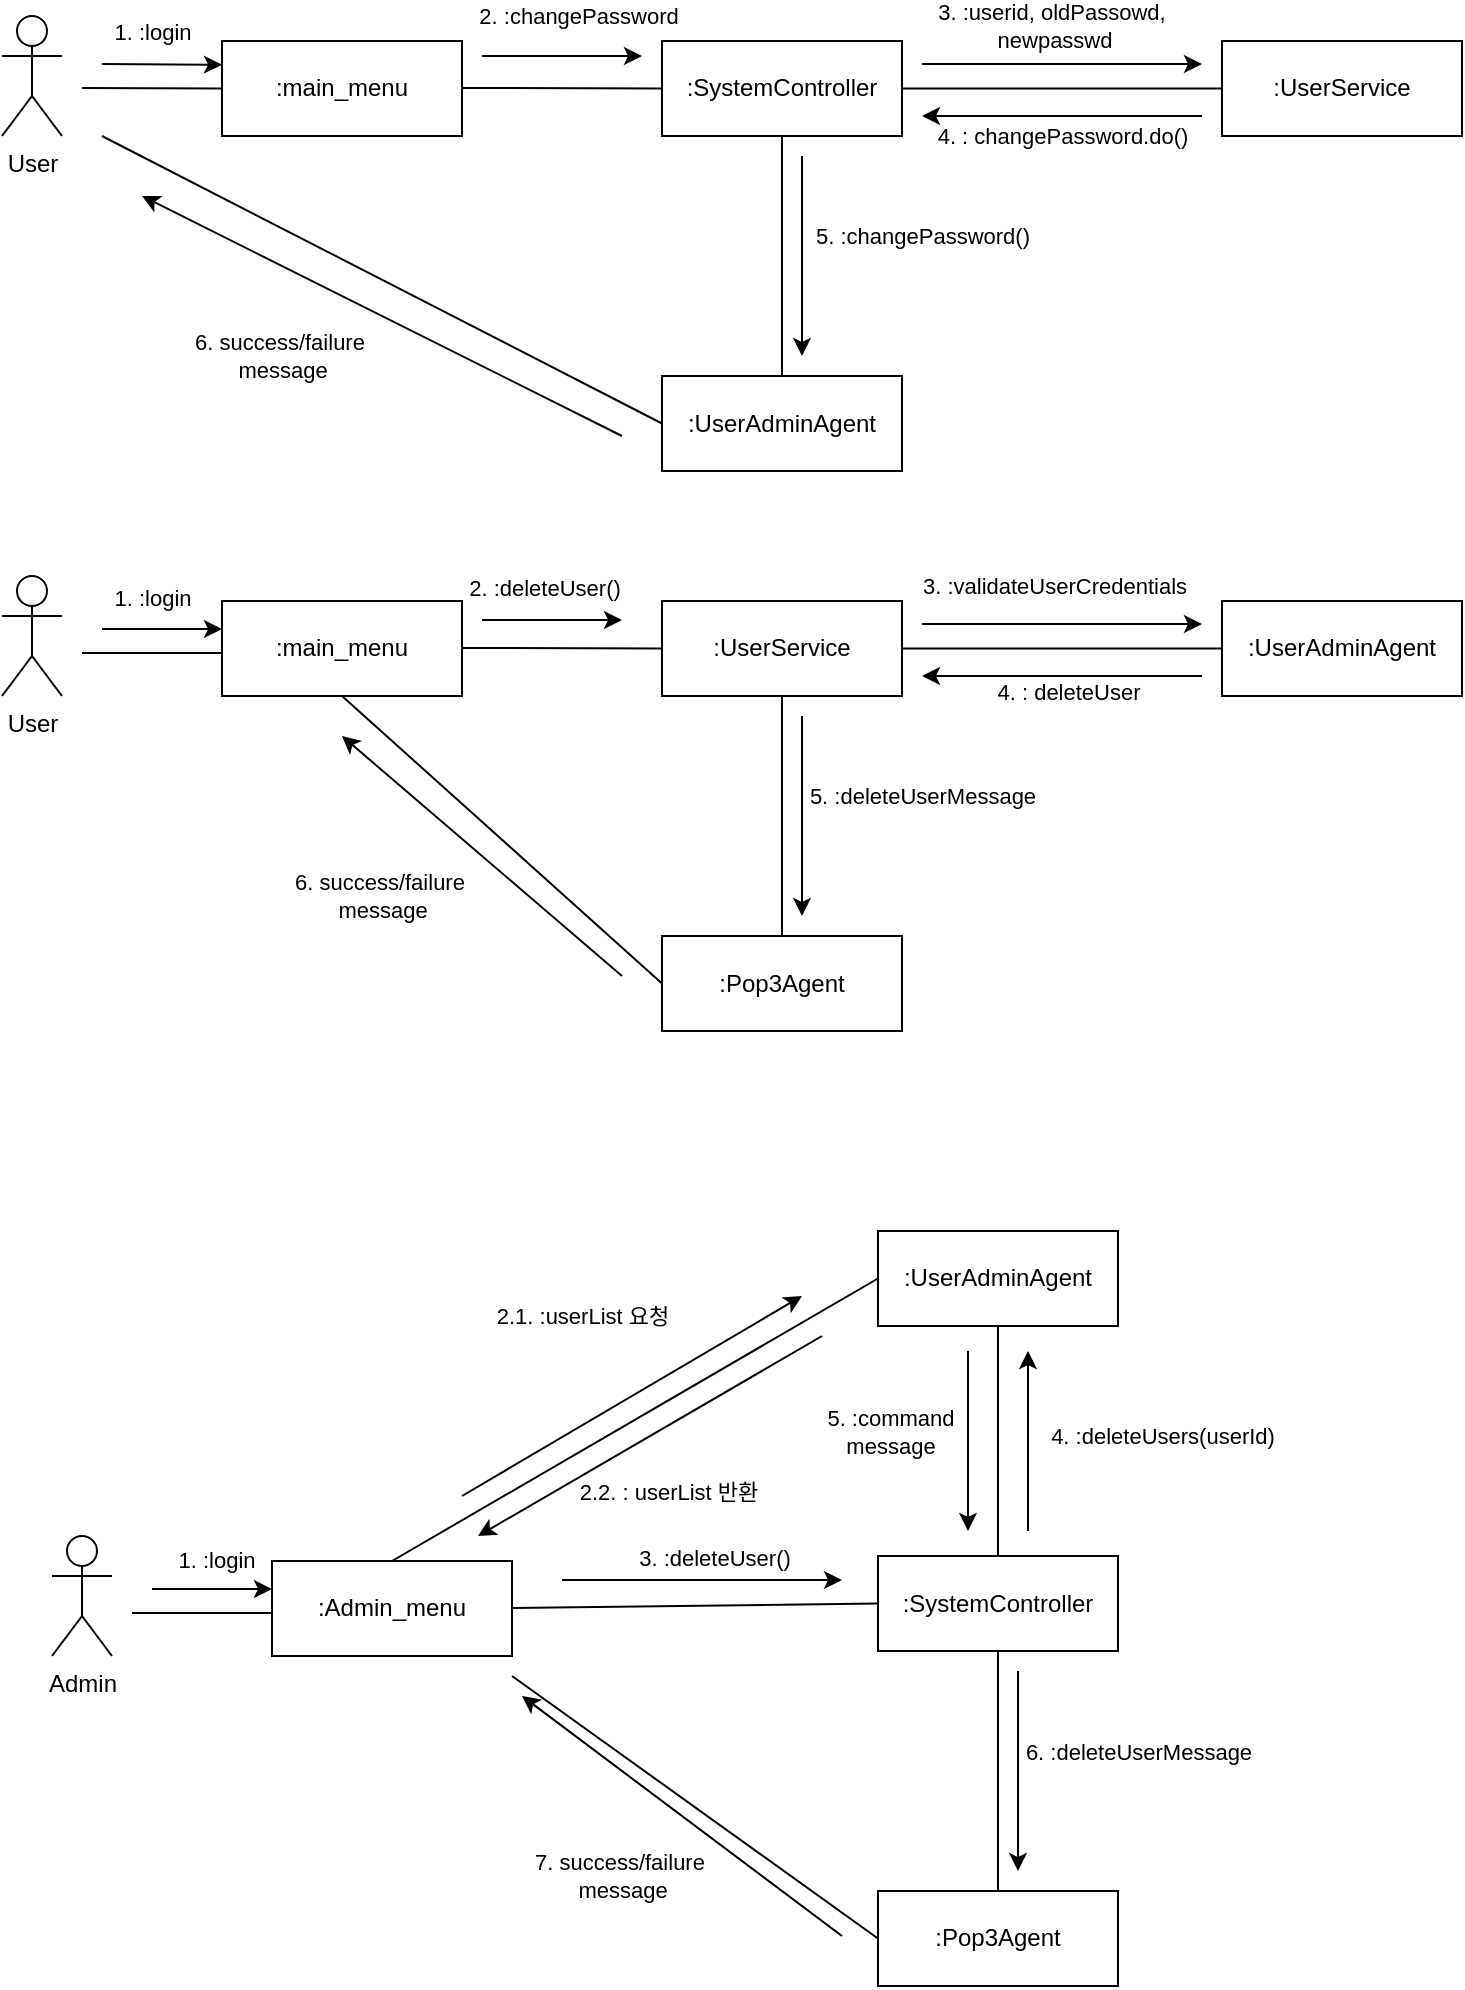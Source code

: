 <mxfile version="24.4.9" type="device">
  <diagram name="페이지-1" id="GOKYiGsd9wG0lEQrej96">
    <mxGraphModel dx="2356" dy="1139" grid="1" gridSize="10" guides="1" tooltips="1" connect="1" arrows="1" fold="1" page="1" pageScale="1" pageWidth="827" pageHeight="1169" math="0" shadow="0">
      <root>
        <mxCell id="0" />
        <mxCell id="1" parent="0" />
        <mxCell id="EM3pImqpIerZLYMJ_Pg_-1" value="User" style="shape=umlActor;verticalLabelPosition=bottom;verticalAlign=top;html=1;outlineConnect=0;" parent="1" vertex="1">
          <mxGeometry x="-90" y="100" width="30" height="60" as="geometry" />
        </mxCell>
        <mxCell id="EM3pImqpIerZLYMJ_Pg_-3" value=":SystemController" style="rounded=0;whiteSpace=wrap;html=1;" parent="1" vertex="1">
          <mxGeometry x="240" y="112.5" width="120" height="47.5" as="geometry" />
        </mxCell>
        <mxCell id="EM3pImqpIerZLYMJ_Pg_-4" value=":UserAdminAgent" style="rounded=0;whiteSpace=wrap;html=1;" parent="1" vertex="1">
          <mxGeometry x="240" y="280" width="120" height="47.5" as="geometry" />
        </mxCell>
        <mxCell id="EM3pImqpIerZLYMJ_Pg_-5" value=":UserService" style="rounded=0;whiteSpace=wrap;html=1;" parent="1" vertex="1">
          <mxGeometry x="520" y="112.5" width="120" height="47.5" as="geometry" />
        </mxCell>
        <mxCell id="EM3pImqpIerZLYMJ_Pg_-7" value="" style="endArrow=classic;html=1;rounded=0;" parent="1" edge="1">
          <mxGeometry width="50" height="50" relative="1" as="geometry">
            <mxPoint x="150" y="120" as="sourcePoint" />
            <mxPoint x="230" y="120" as="targetPoint" />
          </mxGeometry>
        </mxCell>
        <mxCell id="EM3pImqpIerZLYMJ_Pg_-9" value="2. :changePassword" style="edgeLabel;html=1;align=center;verticalAlign=middle;resizable=0;points=[];" parent="EM3pImqpIerZLYMJ_Pg_-7" vertex="1" connectable="0">
          <mxGeometry x="0.384" y="-1" relative="1" as="geometry">
            <mxPoint x="-8" y="-21" as="offset" />
          </mxGeometry>
        </mxCell>
        <mxCell id="EM3pImqpIerZLYMJ_Pg_-8" value="" style="endArrow=none;html=1;rounded=0;entryX=0;entryY=0.5;entryDx=0;entryDy=0;" parent="1" target="EM3pImqpIerZLYMJ_Pg_-3" edge="1">
          <mxGeometry width="50" height="50" relative="1" as="geometry">
            <mxPoint x="140" y="136" as="sourcePoint" />
            <mxPoint x="340" y="310" as="targetPoint" />
          </mxGeometry>
        </mxCell>
        <mxCell id="EM3pImqpIerZLYMJ_Pg_-10" value="" style="endArrow=none;html=1;rounded=0;entryX=0.5;entryY=0;entryDx=0;entryDy=0;exitX=0.5;exitY=1;exitDx=0;exitDy=0;" parent="1" source="EM3pImqpIerZLYMJ_Pg_-3" target="EM3pImqpIerZLYMJ_Pg_-4" edge="1">
          <mxGeometry width="50" height="50" relative="1" as="geometry">
            <mxPoint x="150" y="170" as="sourcePoint" />
            <mxPoint x="340" y="310" as="targetPoint" />
          </mxGeometry>
        </mxCell>
        <mxCell id="EM3pImqpIerZLYMJ_Pg_-11" value="" style="endArrow=none;html=1;rounded=0;entryX=0;entryY=0.5;entryDx=0;entryDy=0;exitX=1;exitY=0.5;exitDx=0;exitDy=0;" parent="1" source="EM3pImqpIerZLYMJ_Pg_-3" target="EM3pImqpIerZLYMJ_Pg_-5" edge="1">
          <mxGeometry width="50" height="50" relative="1" as="geometry">
            <mxPoint x="370" y="136" as="sourcePoint" />
            <mxPoint x="350" y="310" as="targetPoint" />
          </mxGeometry>
        </mxCell>
        <mxCell id="EM3pImqpIerZLYMJ_Pg_-13" value="" style="endArrow=classic;html=1;rounded=0;" parent="1" edge="1">
          <mxGeometry width="50" height="50" relative="1" as="geometry">
            <mxPoint x="370" y="124" as="sourcePoint" />
            <mxPoint x="510" y="124" as="targetPoint" />
          </mxGeometry>
        </mxCell>
        <mxCell id="EM3pImqpIerZLYMJ_Pg_-14" value="3. :userid, oldPassowd,&amp;nbsp;&lt;div&gt;newpasswd&lt;/div&gt;" style="edgeLabel;html=1;align=center;verticalAlign=middle;resizable=0;points=[];" parent="EM3pImqpIerZLYMJ_Pg_-13" vertex="1" connectable="0">
          <mxGeometry x="0.384" y="-1" relative="1" as="geometry">
            <mxPoint x="-31" y="-20" as="offset" />
          </mxGeometry>
        </mxCell>
        <mxCell id="EM3pImqpIerZLYMJ_Pg_-16" value="4. : changePassword.do()" style="edgeLabel;html=1;align=center;verticalAlign=middle;resizable=0;points=[];" parent="1" vertex="1" connectable="0">
          <mxGeometry x="440.004" y="160" as="geometry" />
        </mxCell>
        <mxCell id="EM3pImqpIerZLYMJ_Pg_-17" value="" style="endArrow=classic;html=1;rounded=0;" parent="1" edge="1">
          <mxGeometry width="50" height="50" relative="1" as="geometry">
            <mxPoint x="510" y="150" as="sourcePoint" />
            <mxPoint x="370" y="150" as="targetPoint" />
          </mxGeometry>
        </mxCell>
        <mxCell id="EM3pImqpIerZLYMJ_Pg_-19" value="" style="endArrow=none;html=1;rounded=0;entryX=0;entryY=0.5;entryDx=0;entryDy=0;" parent="1" target="EM3pImqpIerZLYMJ_Pg_-4" edge="1">
          <mxGeometry width="50" height="50" relative="1" as="geometry">
            <mxPoint x="-40" y="160" as="sourcePoint" />
            <mxPoint x="770" y="310" as="targetPoint" />
          </mxGeometry>
        </mxCell>
        <mxCell id="EM3pImqpIerZLYMJ_Pg_-20" value="" style="endArrow=classic;html=1;rounded=0;" parent="1" edge="1">
          <mxGeometry width="50" height="50" relative="1" as="geometry">
            <mxPoint x="310" y="170" as="sourcePoint" />
            <mxPoint x="310" y="270" as="targetPoint" />
          </mxGeometry>
        </mxCell>
        <mxCell id="EM3pImqpIerZLYMJ_Pg_-21" value="5. :changePassword()" style="edgeLabel;html=1;align=center;verticalAlign=middle;resizable=0;points=[];" parent="1" vertex="1" connectable="0">
          <mxGeometry x="370.004" y="210" as="geometry" />
        </mxCell>
        <mxCell id="EM3pImqpIerZLYMJ_Pg_-23" value="" style="endArrow=classic;html=1;rounded=0;" parent="1" edge="1">
          <mxGeometry width="50" height="50" relative="1" as="geometry">
            <mxPoint x="220" y="310" as="sourcePoint" />
            <mxPoint x="-20" y="190" as="targetPoint" />
          </mxGeometry>
        </mxCell>
        <mxCell id="EM3pImqpIerZLYMJ_Pg_-24" value="6. success/failure&amp;nbsp;&lt;div&gt;message&lt;/div&gt;" style="edgeLabel;html=1;align=center;verticalAlign=middle;resizable=0;points=[];" parent="1" vertex="1" connectable="0">
          <mxGeometry x="50.004" y="270" as="geometry" />
        </mxCell>
        <mxCell id="EM3pImqpIerZLYMJ_Pg_-26" value="User" style="shape=umlActor;verticalLabelPosition=bottom;verticalAlign=top;html=1;outlineConnect=0;" parent="1" vertex="1">
          <mxGeometry x="-90" y="380" width="30" height="60" as="geometry" />
        </mxCell>
        <mxCell id="EM3pImqpIerZLYMJ_Pg_-27" value=":UserService" style="rounded=0;whiteSpace=wrap;html=1;" parent="1" vertex="1">
          <mxGeometry x="240" y="392.5" width="120" height="47.5" as="geometry" />
        </mxCell>
        <mxCell id="EM3pImqpIerZLYMJ_Pg_-28" value=":Pop3Agent" style="rounded=0;whiteSpace=wrap;html=1;" parent="1" vertex="1">
          <mxGeometry x="240" y="560" width="120" height="47.5" as="geometry" />
        </mxCell>
        <mxCell id="EM3pImqpIerZLYMJ_Pg_-29" value=":UserAdminAgent" style="rounded=0;whiteSpace=wrap;html=1;" parent="1" vertex="1">
          <mxGeometry x="520" y="392.5" width="120" height="47.5" as="geometry" />
        </mxCell>
        <mxCell id="EM3pImqpIerZLYMJ_Pg_-30" value="" style="endArrow=classic;html=1;rounded=0;" parent="1" edge="1">
          <mxGeometry width="50" height="50" relative="1" as="geometry">
            <mxPoint x="150" y="402" as="sourcePoint" />
            <mxPoint x="220" y="402" as="targetPoint" />
          </mxGeometry>
        </mxCell>
        <mxCell id="EM3pImqpIerZLYMJ_Pg_-31" value="2. :deleteUser()" style="edgeLabel;html=1;align=center;verticalAlign=middle;resizable=0;points=[];" parent="EM3pImqpIerZLYMJ_Pg_-30" vertex="1" connectable="0">
          <mxGeometry x="0.384" y="-1" relative="1" as="geometry">
            <mxPoint x="-18" y="-17" as="offset" />
          </mxGeometry>
        </mxCell>
        <mxCell id="EM3pImqpIerZLYMJ_Pg_-32" value="" style="endArrow=none;html=1;rounded=0;entryX=0;entryY=0.5;entryDx=0;entryDy=0;" parent="1" target="EM3pImqpIerZLYMJ_Pg_-27" edge="1">
          <mxGeometry width="50" height="50" relative="1" as="geometry">
            <mxPoint x="140" y="416" as="sourcePoint" />
            <mxPoint x="340" y="590" as="targetPoint" />
          </mxGeometry>
        </mxCell>
        <mxCell id="EM3pImqpIerZLYMJ_Pg_-33" value="" style="endArrow=none;html=1;rounded=0;entryX=0.5;entryY=0;entryDx=0;entryDy=0;exitX=0.5;exitY=1;exitDx=0;exitDy=0;" parent="1" source="EM3pImqpIerZLYMJ_Pg_-27" target="EM3pImqpIerZLYMJ_Pg_-28" edge="1">
          <mxGeometry width="50" height="50" relative="1" as="geometry">
            <mxPoint x="150" y="450" as="sourcePoint" />
            <mxPoint x="340" y="590" as="targetPoint" />
          </mxGeometry>
        </mxCell>
        <mxCell id="EM3pImqpIerZLYMJ_Pg_-34" value="" style="endArrow=none;html=1;rounded=0;entryX=0;entryY=0.5;entryDx=0;entryDy=0;exitX=1;exitY=0.5;exitDx=0;exitDy=0;" parent="1" source="EM3pImqpIerZLYMJ_Pg_-27" target="EM3pImqpIerZLYMJ_Pg_-29" edge="1">
          <mxGeometry width="50" height="50" relative="1" as="geometry">
            <mxPoint x="370" y="416" as="sourcePoint" />
            <mxPoint x="350" y="590" as="targetPoint" />
          </mxGeometry>
        </mxCell>
        <mxCell id="EM3pImqpIerZLYMJ_Pg_-35" value="" style="endArrow=classic;html=1;rounded=0;" parent="1" edge="1">
          <mxGeometry width="50" height="50" relative="1" as="geometry">
            <mxPoint x="370" y="404" as="sourcePoint" />
            <mxPoint x="510" y="404" as="targetPoint" />
          </mxGeometry>
        </mxCell>
        <mxCell id="EM3pImqpIerZLYMJ_Pg_-36" value="3. :validateUserCredentials" style="edgeLabel;html=1;align=center;verticalAlign=middle;resizable=0;points=[];" parent="EM3pImqpIerZLYMJ_Pg_-35" vertex="1" connectable="0">
          <mxGeometry x="0.384" y="-1" relative="1" as="geometry">
            <mxPoint x="-31" y="-20" as="offset" />
          </mxGeometry>
        </mxCell>
        <mxCell id="EM3pImqpIerZLYMJ_Pg_-37" value="4. : deleteUser" style="edgeLabel;html=1;align=center;verticalAlign=middle;resizable=0;points=[];" parent="1" vertex="1" connectable="0">
          <mxGeometry x="440.004" y="440" as="geometry">
            <mxPoint x="3" y="-2" as="offset" />
          </mxGeometry>
        </mxCell>
        <mxCell id="EM3pImqpIerZLYMJ_Pg_-38" value="" style="endArrow=classic;html=1;rounded=0;" parent="1" edge="1">
          <mxGeometry width="50" height="50" relative="1" as="geometry">
            <mxPoint x="510" y="430" as="sourcePoint" />
            <mxPoint x="370" y="430" as="targetPoint" />
          </mxGeometry>
        </mxCell>
        <mxCell id="EM3pImqpIerZLYMJ_Pg_-39" value="" style="endArrow=none;html=1;rounded=0;entryX=0;entryY=0.5;entryDx=0;entryDy=0;exitX=0.5;exitY=1;exitDx=0;exitDy=0;" parent="1" source="Q1LtjA0lQRIHEFS6Z3Q_-6" target="EM3pImqpIerZLYMJ_Pg_-28" edge="1">
          <mxGeometry width="50" height="50" relative="1" as="geometry">
            <mxPoint x="140" y="450" as="sourcePoint" />
            <mxPoint x="770" y="590" as="targetPoint" />
          </mxGeometry>
        </mxCell>
        <mxCell id="EM3pImqpIerZLYMJ_Pg_-40" value="" style="endArrow=classic;html=1;rounded=0;" parent="1" edge="1">
          <mxGeometry width="50" height="50" relative="1" as="geometry">
            <mxPoint x="310" y="450" as="sourcePoint" />
            <mxPoint x="310" y="550" as="targetPoint" />
          </mxGeometry>
        </mxCell>
        <mxCell id="EM3pImqpIerZLYMJ_Pg_-41" value="5. :deleteUserMessage" style="edgeLabel;html=1;align=center;verticalAlign=middle;resizable=0;points=[];" parent="1" vertex="1" connectable="0">
          <mxGeometry x="370.004" y="490" as="geometry" />
        </mxCell>
        <mxCell id="EM3pImqpIerZLYMJ_Pg_-42" value="" style="endArrow=classic;html=1;rounded=0;" parent="1" edge="1">
          <mxGeometry width="50" height="50" relative="1" as="geometry">
            <mxPoint x="220" y="580" as="sourcePoint" />
            <mxPoint x="80" y="460" as="targetPoint" />
          </mxGeometry>
        </mxCell>
        <mxCell id="EM3pImqpIerZLYMJ_Pg_-43" value="6. success/failure&amp;nbsp;&lt;div&gt;message&lt;/div&gt;" style="edgeLabel;html=1;align=center;verticalAlign=middle;resizable=0;points=[];" parent="1" vertex="1" connectable="0">
          <mxGeometry x="100.004" y="540" as="geometry" />
        </mxCell>
        <mxCell id="EM3pImqpIerZLYMJ_Pg_-63" value="Admin" style="shape=umlActor;verticalLabelPosition=bottom;verticalAlign=top;html=1;outlineConnect=0;" parent="1" vertex="1">
          <mxGeometry x="-65" y="860" width="30" height="60" as="geometry" />
        </mxCell>
        <mxCell id="EM3pImqpIerZLYMJ_Pg_-64" value=":SystemController" style="rounded=0;whiteSpace=wrap;html=1;" parent="1" vertex="1">
          <mxGeometry x="348" y="870" width="120" height="47.5" as="geometry" />
        </mxCell>
        <mxCell id="EM3pImqpIerZLYMJ_Pg_-65" value=":Pop3Agent" style="rounded=0;whiteSpace=wrap;html=1;" parent="1" vertex="1">
          <mxGeometry x="348" y="1037.5" width="120" height="47.5" as="geometry" />
        </mxCell>
        <mxCell id="EM3pImqpIerZLYMJ_Pg_-66" value=":UserAdminAgent" style="rounded=0;whiteSpace=wrap;html=1;" parent="1" vertex="1">
          <mxGeometry x="348" y="707.5" width="120" height="47.5" as="geometry" />
        </mxCell>
        <mxCell id="EM3pImqpIerZLYMJ_Pg_-67" value="" style="endArrow=classic;html=1;rounded=0;" parent="1" edge="1">
          <mxGeometry width="50" height="50" relative="1" as="geometry">
            <mxPoint x="190" y="882" as="sourcePoint" />
            <mxPoint x="330" y="882" as="targetPoint" />
          </mxGeometry>
        </mxCell>
        <mxCell id="EM3pImqpIerZLYMJ_Pg_-68" value="3. :deleteUser()" style="edgeLabel;html=1;align=center;verticalAlign=middle;resizable=0;points=[];" parent="EM3pImqpIerZLYMJ_Pg_-67" vertex="1" connectable="0">
          <mxGeometry x="0.384" y="-1" relative="1" as="geometry">
            <mxPoint x="-21" y="-12" as="offset" />
          </mxGeometry>
        </mxCell>
        <mxCell id="EM3pImqpIerZLYMJ_Pg_-69" value="" style="endArrow=none;html=1;rounded=0;entryX=0;entryY=0.5;entryDx=0;entryDy=0;" parent="1" target="EM3pImqpIerZLYMJ_Pg_-64" edge="1">
          <mxGeometry width="50" height="50" relative="1" as="geometry">
            <mxPoint x="165" y="896" as="sourcePoint" />
            <mxPoint x="365" y="1070" as="targetPoint" />
          </mxGeometry>
        </mxCell>
        <mxCell id="EM3pImqpIerZLYMJ_Pg_-70" value="" style="endArrow=none;html=1;rounded=0;entryX=0.5;entryY=0;entryDx=0;entryDy=0;exitX=0.5;exitY=1;exitDx=0;exitDy=0;" parent="1" source="EM3pImqpIerZLYMJ_Pg_-64" target="EM3pImqpIerZLYMJ_Pg_-65" edge="1">
          <mxGeometry width="50" height="50" relative="1" as="geometry">
            <mxPoint x="258" y="927.5" as="sourcePoint" />
            <mxPoint x="448" y="1067.5" as="targetPoint" />
          </mxGeometry>
        </mxCell>
        <mxCell id="EM3pImqpIerZLYMJ_Pg_-71" value="" style="endArrow=none;html=1;rounded=0;entryX=0.5;entryY=1;entryDx=0;entryDy=0;exitX=0.5;exitY=0;exitDx=0;exitDy=0;" parent="1" source="EM3pImqpIerZLYMJ_Pg_-64" target="EM3pImqpIerZLYMJ_Pg_-66" edge="1">
          <mxGeometry width="50" height="50" relative="1" as="geometry">
            <mxPoint x="478" y="893.5" as="sourcePoint" />
            <mxPoint x="458" y="1067.5" as="targetPoint" />
          </mxGeometry>
        </mxCell>
        <mxCell id="EM3pImqpIerZLYMJ_Pg_-72" value="" style="endArrow=classic;html=1;rounded=0;" parent="1" edge="1">
          <mxGeometry width="50" height="50" relative="1" as="geometry">
            <mxPoint x="423" y="857.5" as="sourcePoint" />
            <mxPoint x="423" y="767.5" as="targetPoint" />
          </mxGeometry>
        </mxCell>
        <mxCell id="EM3pImqpIerZLYMJ_Pg_-73" value="4. :deleteUsers(userId)" style="edgeLabel;html=1;align=center;verticalAlign=middle;resizable=0;points=[];" parent="EM3pImqpIerZLYMJ_Pg_-72" vertex="1" connectable="0">
          <mxGeometry x="0.384" y="-1" relative="1" as="geometry">
            <mxPoint x="66" y="15" as="offset" />
          </mxGeometry>
        </mxCell>
        <mxCell id="EM3pImqpIerZLYMJ_Pg_-74" value="2.2. : userList 반환" style="edgeLabel;html=1;align=center;verticalAlign=middle;resizable=0;points=[];" parent="1" vertex="1" connectable="0">
          <mxGeometry x="240.004" y="840" as="geometry">
            <mxPoint x="3" y="-2" as="offset" />
          </mxGeometry>
        </mxCell>
        <mxCell id="EM3pImqpIerZLYMJ_Pg_-75" value="" style="endArrow=classic;html=1;rounded=0;" parent="1" edge="1">
          <mxGeometry width="50" height="50" relative="1" as="geometry">
            <mxPoint x="320" y="760" as="sourcePoint" />
            <mxPoint x="148" y="860" as="targetPoint" />
          </mxGeometry>
        </mxCell>
        <mxCell id="EM3pImqpIerZLYMJ_Pg_-76" value="" style="endArrow=none;html=1;rounded=0;entryX=0;entryY=0.5;entryDx=0;entryDy=0;" parent="1" target="EM3pImqpIerZLYMJ_Pg_-65" edge="1">
          <mxGeometry width="50" height="50" relative="1" as="geometry">
            <mxPoint x="165" y="930" as="sourcePoint" />
            <mxPoint x="795" y="1070" as="targetPoint" />
          </mxGeometry>
        </mxCell>
        <mxCell id="EM3pImqpIerZLYMJ_Pg_-77" value="" style="endArrow=classic;html=1;rounded=0;" parent="1" edge="1">
          <mxGeometry width="50" height="50" relative="1" as="geometry">
            <mxPoint x="418" y="927.5" as="sourcePoint" />
            <mxPoint x="418" y="1027.5" as="targetPoint" />
          </mxGeometry>
        </mxCell>
        <mxCell id="EM3pImqpIerZLYMJ_Pg_-78" value="6. :deleteUserMessage" style="edgeLabel;html=1;align=center;verticalAlign=middle;resizable=0;points=[];" parent="1" vertex="1" connectable="0">
          <mxGeometry x="478.004" y="967.5" as="geometry" />
        </mxCell>
        <mxCell id="EM3pImqpIerZLYMJ_Pg_-79" value="" style="endArrow=classic;html=1;rounded=0;" parent="1" edge="1">
          <mxGeometry width="50" height="50" relative="1" as="geometry">
            <mxPoint x="330" y="1060" as="sourcePoint" />
            <mxPoint x="170" y="940" as="targetPoint" />
          </mxGeometry>
        </mxCell>
        <mxCell id="EM3pImqpIerZLYMJ_Pg_-80" value="7. success/failure&amp;nbsp;&lt;div&gt;message&lt;/div&gt;" style="edgeLabel;html=1;align=center;verticalAlign=middle;resizable=0;points=[];" parent="1" vertex="1" connectable="0">
          <mxGeometry x="220.004" y="1030" as="geometry" />
        </mxCell>
        <mxCell id="Q1LtjA0lQRIHEFS6Z3Q_-1" value=":main_menu" style="rounded=0;whiteSpace=wrap;html=1;" parent="1" vertex="1">
          <mxGeometry x="20" y="112.5" width="120" height="47.5" as="geometry" />
        </mxCell>
        <mxCell id="Q1LtjA0lQRIHEFS6Z3Q_-3" value="" style="endArrow=classic;html=1;rounded=0;entryX=0;entryY=0.25;entryDx=0;entryDy=0;" parent="1" target="Q1LtjA0lQRIHEFS6Z3Q_-1" edge="1">
          <mxGeometry width="50" height="50" relative="1" as="geometry">
            <mxPoint x="-40" y="124" as="sourcePoint" />
            <mxPoint x="440" y="560" as="targetPoint" />
          </mxGeometry>
        </mxCell>
        <mxCell id="Q1LtjA0lQRIHEFS6Z3Q_-4" value="" style="endArrow=none;html=1;rounded=0;entryX=0;entryY=0.5;entryDx=0;entryDy=0;" parent="1" target="Q1LtjA0lQRIHEFS6Z3Q_-1" edge="1">
          <mxGeometry width="50" height="50" relative="1" as="geometry">
            <mxPoint x="-50" y="136" as="sourcePoint" />
            <mxPoint x="20" y="146" as="targetPoint" />
          </mxGeometry>
        </mxCell>
        <mxCell id="Q1LtjA0lQRIHEFS6Z3Q_-5" value="1. :login" style="edgeLabel;html=1;align=center;verticalAlign=middle;resizable=0;points=[];" parent="1" vertex="1" connectable="0">
          <mxGeometry x="-20" y="110" as="geometry">
            <mxPoint x="5" y="-2" as="offset" />
          </mxGeometry>
        </mxCell>
        <mxCell id="Q1LtjA0lQRIHEFS6Z3Q_-6" value=":main_menu" style="rounded=0;whiteSpace=wrap;html=1;" parent="1" vertex="1">
          <mxGeometry x="20" y="392.5" width="120" height="47.5" as="geometry" />
        </mxCell>
        <mxCell id="Q1LtjA0lQRIHEFS6Z3Q_-7" value="" style="endArrow=classic;html=1;rounded=0;entryX=0;entryY=0.25;entryDx=0;entryDy=0;" parent="1" edge="1">
          <mxGeometry width="50" height="50" relative="1" as="geometry">
            <mxPoint x="-40" y="406.5" as="sourcePoint" />
            <mxPoint x="20" y="406.5" as="targetPoint" />
          </mxGeometry>
        </mxCell>
        <mxCell id="Q1LtjA0lQRIHEFS6Z3Q_-8" value="" style="endArrow=none;html=1;rounded=0;entryX=0;entryY=0.5;entryDx=0;entryDy=0;" parent="1" edge="1">
          <mxGeometry width="50" height="50" relative="1" as="geometry">
            <mxPoint x="-50" y="418.5" as="sourcePoint" />
            <mxPoint x="20" y="418.5" as="targetPoint" />
          </mxGeometry>
        </mxCell>
        <mxCell id="Q1LtjA0lQRIHEFS6Z3Q_-9" value="1. :login" style="edgeLabel;html=1;align=center;verticalAlign=middle;resizable=0;points=[];" parent="1" vertex="1" connectable="0">
          <mxGeometry x="-20" y="392.5" as="geometry">
            <mxPoint x="5" y="-2" as="offset" />
          </mxGeometry>
        </mxCell>
        <mxCell id="Q1LtjA0lQRIHEFS6Z3Q_-14" value=":Admin_menu" style="rounded=0;whiteSpace=wrap;html=1;" parent="1" vertex="1">
          <mxGeometry x="45" y="872.5" width="120" height="47.5" as="geometry" />
        </mxCell>
        <mxCell id="Q1LtjA0lQRIHEFS6Z3Q_-15" value="" style="endArrow=classic;html=1;rounded=0;entryX=0;entryY=0.25;entryDx=0;entryDy=0;" parent="1" edge="1">
          <mxGeometry width="50" height="50" relative="1" as="geometry">
            <mxPoint x="-15" y="886.5" as="sourcePoint" />
            <mxPoint x="45" y="886.5" as="targetPoint" />
          </mxGeometry>
        </mxCell>
        <mxCell id="Q1LtjA0lQRIHEFS6Z3Q_-16" value="" style="endArrow=none;html=1;rounded=0;entryX=0;entryY=0.5;entryDx=0;entryDy=0;" parent="1" edge="1">
          <mxGeometry width="50" height="50" relative="1" as="geometry">
            <mxPoint x="-25" y="898.5" as="sourcePoint" />
            <mxPoint x="45" y="898.5" as="targetPoint" />
          </mxGeometry>
        </mxCell>
        <mxCell id="Q1LtjA0lQRIHEFS6Z3Q_-17" value="1. :login" style="edgeLabel;html=1;align=center;verticalAlign=middle;resizable=0;points=[];" parent="1" vertex="1" connectable="0">
          <mxGeometry x="5" y="872.5" as="geometry">
            <mxPoint x="12" y="-1" as="offset" />
          </mxGeometry>
        </mxCell>
        <mxCell id="Q1LtjA0lQRIHEFS6Z3Q_-18" value="" style="endArrow=none;html=1;rounded=0;entryX=0;entryY=0.5;entryDx=0;entryDy=0;exitX=0.5;exitY=0;exitDx=0;exitDy=0;" parent="1" source="Q1LtjA0lQRIHEFS6Z3Q_-14" target="EM3pImqpIerZLYMJ_Pg_-66" edge="1">
          <mxGeometry width="50" height="50" relative="1" as="geometry">
            <mxPoint x="390" y="810" as="sourcePoint" />
            <mxPoint x="440" y="760" as="targetPoint" />
          </mxGeometry>
        </mxCell>
        <mxCell id="Q1LtjA0lQRIHEFS6Z3Q_-19" value="" style="endArrow=classic;html=1;rounded=0;" parent="1" edge="1">
          <mxGeometry width="50" height="50" relative="1" as="geometry">
            <mxPoint x="393" y="767.5" as="sourcePoint" />
            <mxPoint x="393" y="857.5" as="targetPoint" />
          </mxGeometry>
        </mxCell>
        <mxCell id="Q1LtjA0lQRIHEFS6Z3Q_-20" value="2.1. :userList 요청" style="edgeLabel;html=1;align=center;verticalAlign=middle;resizable=0;points=[];" parent="1" vertex="1" connectable="0">
          <mxGeometry x="200" y="750" as="geometry" />
        </mxCell>
        <mxCell id="Q1LtjA0lQRIHEFS6Z3Q_-21" value="" style="endArrow=classic;html=1;rounded=0;" parent="1" edge="1">
          <mxGeometry width="50" height="50" relative="1" as="geometry">
            <mxPoint x="140" y="840" as="sourcePoint" />
            <mxPoint x="310" y="740" as="targetPoint" />
          </mxGeometry>
        </mxCell>
        <mxCell id="Q1LtjA0lQRIHEFS6Z3Q_-22" value="5. :command&lt;div&gt;message&lt;/div&gt;" style="edgeLabel;html=1;align=center;verticalAlign=middle;resizable=0;points=[];" parent="1" vertex="1" connectable="0">
          <mxGeometry x="370" y="800" as="geometry">
            <mxPoint x="-16" y="8" as="offset" />
          </mxGeometry>
        </mxCell>
      </root>
    </mxGraphModel>
  </diagram>
</mxfile>
